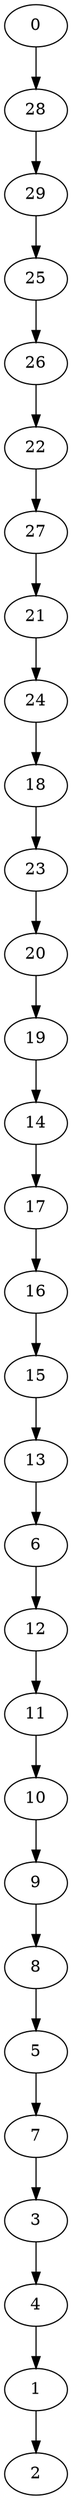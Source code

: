 digraph my_graph {
0;
28;
29;
25;
26;
22;
27;
21;
24;
18;
23;
20;
19;
14;
17;
16;
15;
13;
6;
12;
11;
10;
9;
8;
5;
7;
3;
4;
1;
2;
0->28
28->29
29->25
25->26
26->22
22->27
27->21
21->24
24->18
18->23
23->20
20->19
19->14
14->17
17->16
16->15
15->13
13->6
6->12
12->11
11->10
10->9
9->8
8->5
5->7
7->3
3->4
4->1
1->2
}